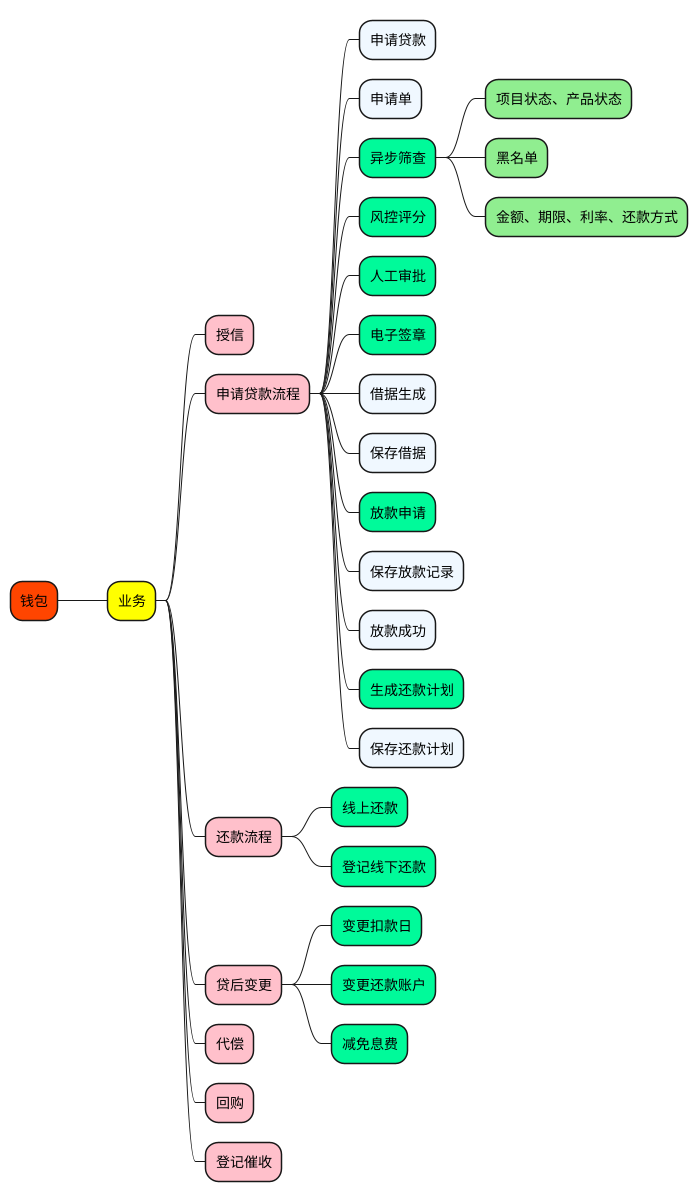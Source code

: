 @startmindmap

+[#OrangeRed] 钱包

++[#yellow] 业务

+++[#Pink] 授信

+++[#Pink] 申请贷款流程

++++[#AliceBlue] 申请贷款
++++[#AliceBlue] 申请单
++++[#MediumSpringGreen] 异步筛查
+++++[#LightGreen] 项目状态、产品状态
+++++[#LightGreen] 黑名单
+++++[#LightGreen] 金额、期限、利率、还款方式
++++[#MediumSpringGreen] 风控评分
++++[#MediumSpringGreen] 人工审批
++++[#MediumSpringGreen] 电子签章
++++[#AliceBlue] 借据生成
++++[#AliceBlue] 保存借据
++++[#MediumSpringGreen] 放款申请
++++[#AliceBlue] 保存放款记录
++++[#AliceBlue] 放款成功
++++[#MediumSpringGreen] 生成还款计划
++++[#AliceBlue] 保存还款计划

+++[#Pink] 还款流程

++++[#MediumSpringGreen] 线上还款
++++[#MediumSpringGreen] 登记线下还款

+++[#Pink] 贷后变更

++++[#MediumSpringGreen] 变更扣款日
++++[#MediumSpringGreen] 变更还款账户
++++[#MediumSpringGreen] 减免息费

+++[#Pink] 代偿
+++[#Pink] 回购
+++[#Pink] 登记催收


@endmindmap